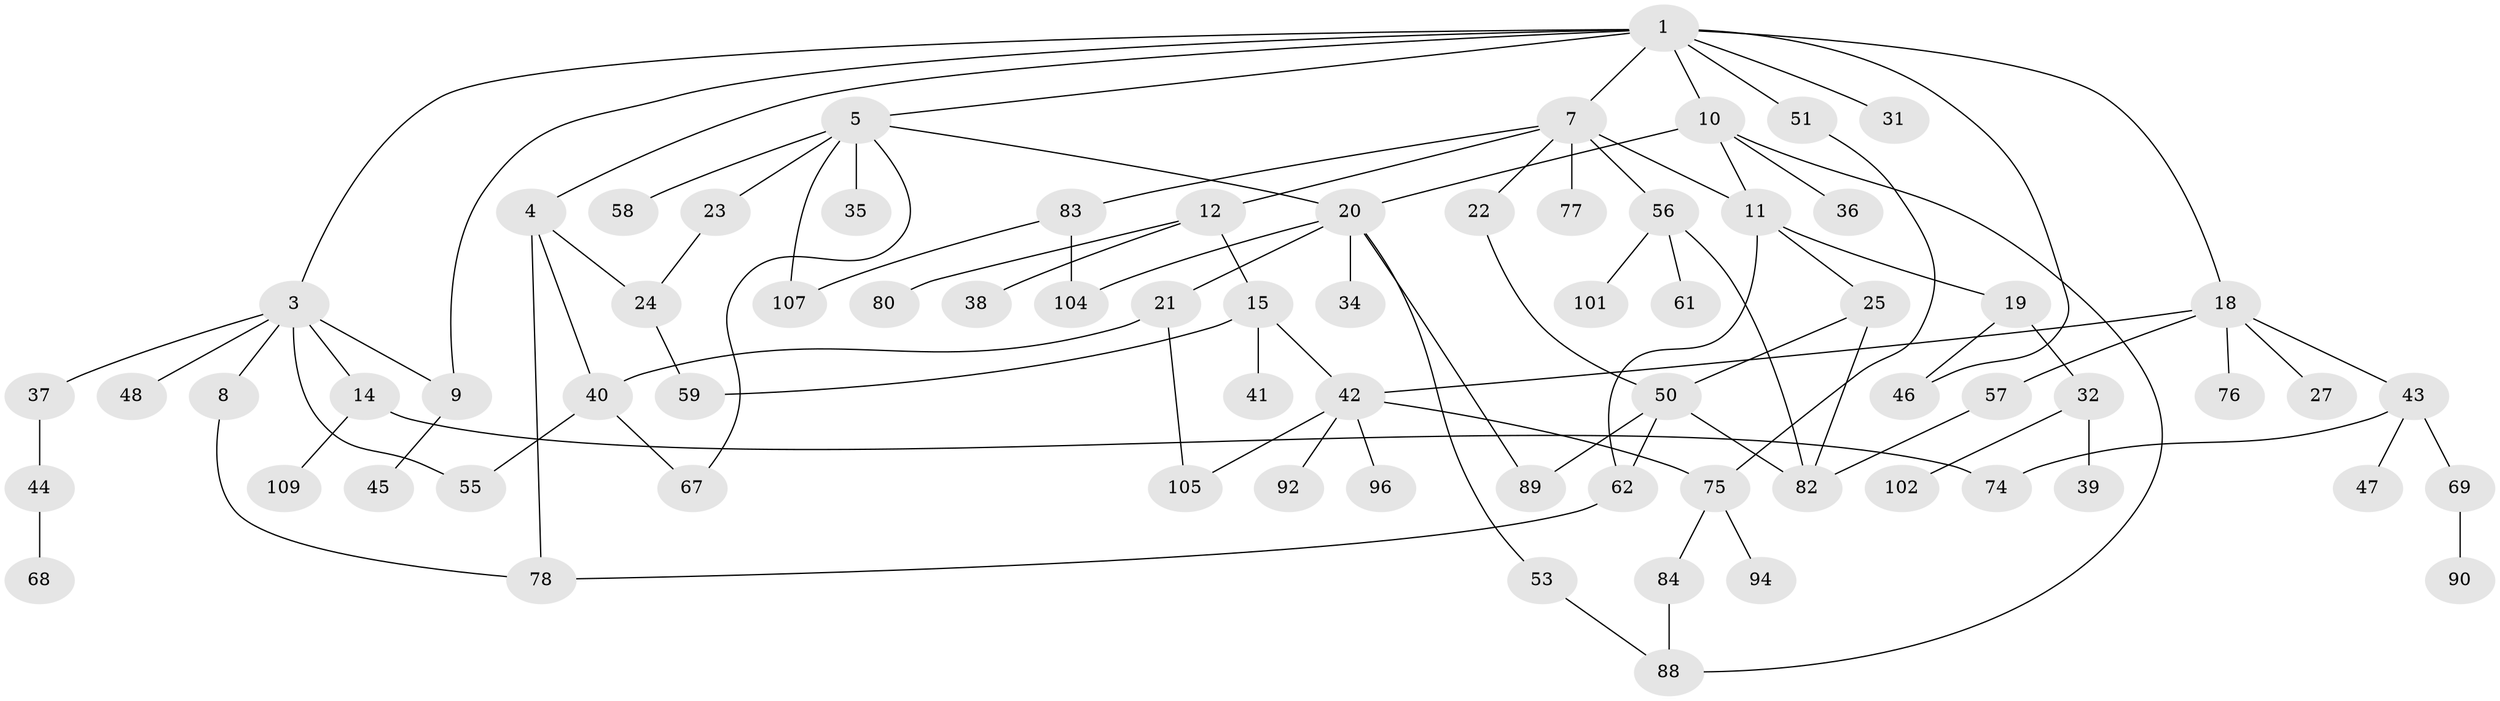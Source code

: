 // Generated by graph-tools (version 1.1) at 2025/23/03/03/25 07:23:34]
// undirected, 72 vertices, 96 edges
graph export_dot {
graph [start="1"]
  node [color=gray90,style=filled];
  1 [super="+2"];
  3 [super="+13"];
  4 [super="+6"];
  5 [super="+73"];
  7 [super="+16"];
  8;
  9 [super="+17"];
  10 [super="+63"];
  11 [super="+28"];
  12 [super="+54"];
  14 [super="+91"];
  15 [super="+29"];
  18 [super="+30"];
  19;
  20 [super="+26"];
  21 [super="+79"];
  22 [super="+85"];
  23 [super="+49"];
  24;
  25 [super="+71"];
  27 [super="+110"];
  31;
  32 [super="+33"];
  34;
  35 [super="+64"];
  36 [super="+87"];
  37 [super="+52"];
  38 [super="+93"];
  39;
  40 [super="+95"];
  41;
  42 [super="+86"];
  43 [super="+72"];
  44;
  45;
  46 [super="+108"];
  47 [super="+103"];
  48;
  50 [super="+81"];
  51;
  53;
  55 [super="+65"];
  56 [super="+70"];
  57;
  58;
  59 [super="+60"];
  61 [super="+66"];
  62;
  67;
  68;
  69;
  74 [super="+111"];
  75 [super="+98"];
  76;
  77;
  78;
  80;
  82 [super="+99"];
  83 [super="+106"];
  84 [super="+97"];
  88;
  89;
  90 [super="+100"];
  92;
  94;
  96;
  101;
  102;
  104;
  105;
  107;
  109;
  1 -- 3;
  1 -- 5;
  1 -- 31;
  1 -- 9;
  1 -- 18;
  1 -- 51;
  1 -- 4;
  1 -- 7;
  1 -- 10;
  1 -- 46;
  3 -- 8;
  3 -- 9;
  3 -- 37;
  3 -- 48;
  3 -- 14;
  3 -- 55;
  4 -- 78;
  4 -- 40;
  4 -- 24;
  5 -- 23;
  5 -- 35;
  5 -- 58;
  5 -- 20;
  5 -- 107;
  5 -- 67;
  7 -- 12;
  7 -- 56;
  7 -- 77;
  7 -- 83;
  7 -- 22;
  7 -- 11;
  8 -- 78;
  9 -- 45;
  10 -- 11;
  10 -- 20;
  10 -- 36;
  10 -- 88;
  11 -- 19;
  11 -- 25;
  11 -- 62;
  12 -- 15;
  12 -- 38;
  12 -- 80;
  14 -- 109;
  14 -- 74;
  15 -- 59;
  15 -- 41;
  15 -- 42;
  18 -- 27;
  18 -- 42;
  18 -- 43;
  18 -- 57;
  18 -- 76;
  19 -- 32;
  19 -- 46;
  20 -- 21;
  20 -- 34;
  20 -- 53;
  20 -- 104;
  20 -- 89;
  21 -- 40;
  21 -- 105;
  22 -- 50;
  23 -- 24;
  24 -- 59;
  25 -- 82;
  25 -- 50;
  32 -- 39;
  32 -- 102;
  37 -- 44;
  40 -- 67;
  40 -- 55;
  42 -- 75;
  42 -- 92;
  42 -- 96;
  42 -- 105;
  43 -- 47;
  43 -- 69;
  43 -- 74;
  44 -- 68;
  50 -- 89;
  50 -- 62;
  50 -- 82;
  51 -- 75;
  53 -- 88;
  56 -- 61;
  56 -- 82;
  56 -- 101;
  57 -- 82;
  62 -- 78;
  69 -- 90;
  75 -- 84;
  75 -- 94;
  83 -- 104;
  83 -- 107;
  84 -- 88;
}
